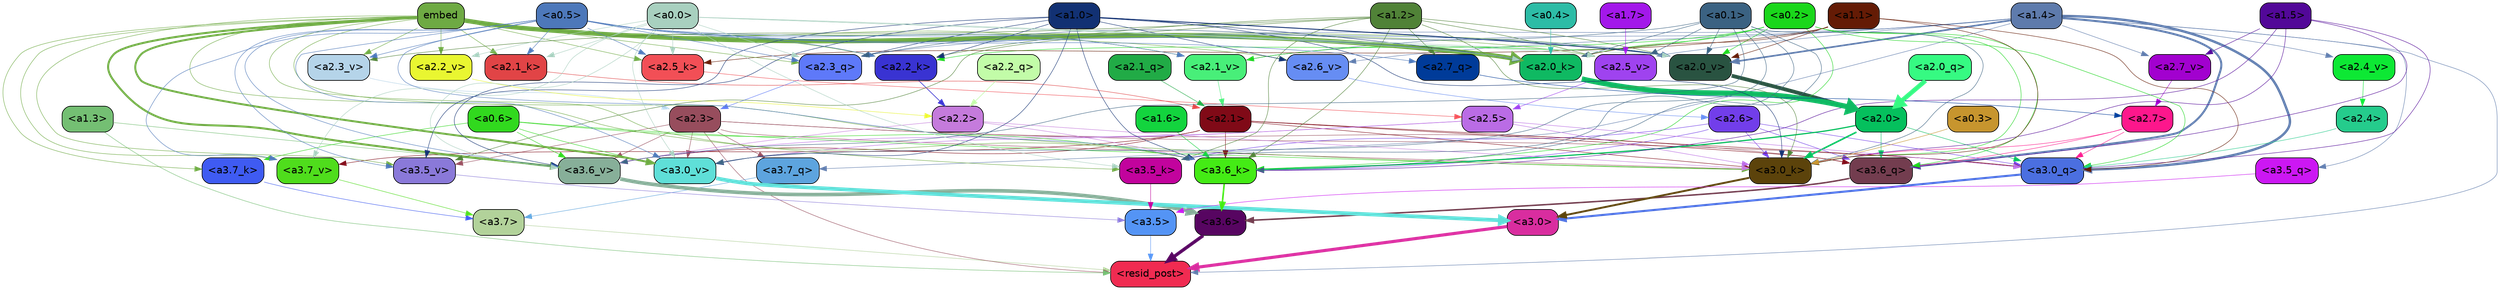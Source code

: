 strict digraph "" {
	graph [bgcolor=transparent,
		layout=dot,
		overlap=false,
		splines=true
	];
	"<a3.7>"	[color=black,
		fillcolor="#b2d29a",
		fontname=Helvetica,
		shape=box,
		style="filled, rounded"];
	"<resid_post>"	[color=black,
		fillcolor="#f02b51",
		fontname=Helvetica,
		shape=box,
		style="filled, rounded"];
	"<a3.7>" -> "<resid_post>"	[color="#b2d29a",
		penwidth=0.6239100098609924];
	"<a3.6>"	[color=black,
		fillcolor="#570561",
		fontname=Helvetica,
		shape=box,
		style="filled, rounded"];
	"<a3.6>" -> "<resid_post>"	[color="#570561",
		penwidth=4.569062113761902];
	"<a3.5>"	[color=black,
		fillcolor="#5494f5",
		fontname=Helvetica,
		shape=box,
		style="filled, rounded"];
	"<a3.5>" -> "<resid_post>"	[color="#5494f5",
		penwidth=0.6];
	"<a3.0>"	[color=black,
		fillcolor="#d92d9f",
		fontname=Helvetica,
		shape=box,
		style="filled, rounded"];
	"<a3.0>" -> "<resid_post>"	[color="#d92d9f",
		penwidth=4.283544182777405];
	"<a2.3>"	[color=black,
		fillcolor="#974d5d",
		fontname=Helvetica,
		shape=box,
		style="filled, rounded"];
	"<a2.3>" -> "<resid_post>"	[color="#974d5d",
		penwidth=0.6];
	"<a3.7_q>"	[color=black,
		fillcolor="#5da4de",
		fontname=Helvetica,
		shape=box,
		style="filled, rounded"];
	"<a2.3>" -> "<a3.7_q>"	[color="#974d5d",
		penwidth=0.6];
	"<a3.6_q>"	[color=black,
		fillcolor="#733d4f",
		fontname=Helvetica,
		shape=box,
		style="filled, rounded"];
	"<a2.3>" -> "<a3.6_q>"	[color="#974d5d",
		penwidth=0.6];
	"<a3.0_q>"	[color=black,
		fillcolor="#4b6fe0",
		fontname=Helvetica,
		shape=box,
		style="filled, rounded"];
	"<a2.3>" -> "<a3.0_q>"	[color="#974d5d",
		penwidth=0.6];
	"<a3.0_k>"	[color=black,
		fillcolor="#5c430b",
		fontname=Helvetica,
		shape=box,
		style="filled, rounded"];
	"<a2.3>" -> "<a3.0_k>"	[color="#974d5d",
		penwidth=0.6];
	"<a3.6_v>"	[color=black,
		fillcolor="#87af99",
		fontname=Helvetica,
		shape=box,
		style="filled, rounded"];
	"<a2.3>" -> "<a3.6_v>"	[color="#974d5d",
		penwidth=0.6];
	"<a3.5_v>"	[color=black,
		fillcolor="#8a79d9",
		fontname=Helvetica,
		shape=box,
		style="filled, rounded"];
	"<a2.3>" -> "<a3.5_v>"	[color="#974d5d",
		penwidth=0.6];
	"<a3.0_v>"	[color=black,
		fillcolor="#5fdfd8",
		fontname=Helvetica,
		shape=box,
		style="filled, rounded"];
	"<a2.3>" -> "<a3.0_v>"	[color="#974d5d",
		penwidth=0.6];
	"<a1.4>"	[color=black,
		fillcolor="#5e7bac",
		fontname=Helvetica,
		shape=box,
		style="filled, rounded"];
	"<a1.4>" -> "<resid_post>"	[color="#5e7bac",
		penwidth=0.6];
	"<a1.4>" -> "<a3.7_q>"	[color="#5e7bac",
		penwidth=0.6];
	"<a1.4>" -> "<a3.6_q>"	[color="#5e7bac",
		penwidth=2.7934007048606873];
	"<a3.5_q>"	[color=black,
		fillcolor="#cc17f3",
		fontname=Helvetica,
		shape=box,
		style="filled, rounded"];
	"<a1.4>" -> "<a3.5_q>"	[color="#5e7bac",
		penwidth=0.6];
	"<a1.4>" -> "<a3.0_q>"	[color="#5e7bac",
		penwidth=3.340754985809326];
	"<a2.3_q>"	[color=black,
		fillcolor="#5e79f9",
		fontname=Helvetica,
		shape=box,
		style="filled, rounded"];
	"<a1.4>" -> "<a2.3_q>"	[color="#5e7bac",
		penwidth=0.6];
	"<a2.7_v>"	[color=black,
		fillcolor="#a201cf",
		fontname=Helvetica,
		shape=box,
		style="filled, rounded"];
	"<a1.4>" -> "<a2.7_v>"	[color="#5e7bac",
		penwidth=0.6];
	"<a2.6_v>"	[color=black,
		fillcolor="#668df3",
		fontname=Helvetica,
		shape=box,
		style="filled, rounded"];
	"<a1.4>" -> "<a2.6_v>"	[color="#5e7bac",
		penwidth=0.6];
	"<a2.5_v>"	[color=black,
		fillcolor="#9f43ef",
		fontname=Helvetica,
		shape=box,
		style="filled, rounded"];
	"<a1.4>" -> "<a2.5_v>"	[color="#5e7bac",
		penwidth=0.6];
	"<a2.4_v>"	[color=black,
		fillcolor="#0de834",
		fontname=Helvetica,
		shape=box,
		style="filled, rounded"];
	"<a1.4>" -> "<a2.4_v>"	[color="#5e7bac",
		penwidth=0.6];
	"<a2.1_v>"	[color=black,
		fillcolor="#48ef79",
		fontname=Helvetica,
		shape=box,
		style="filled, rounded"];
	"<a1.4>" -> "<a2.1_v>"	[color="#5e7bac",
		penwidth=0.6];
	"<a2.0_v>"	[color=black,
		fillcolor="#295341",
		fontname=Helvetica,
		shape=box,
		style="filled, rounded"];
	"<a1.4>" -> "<a2.0_v>"	[color="#5e7bac",
		penwidth=2.268759250640869];
	"<a1.3>"	[color=black,
		fillcolor="#74bf73",
		fontname=Helvetica,
		shape=box,
		style="filled, rounded"];
	"<a1.3>" -> "<resid_post>"	[color="#74bf73",
		penwidth=0.6];
	"<a1.3>" -> "<a3.6_v>"	[color="#74bf73",
		penwidth=0.6];
	"<a3.7_q>" -> "<a3.7>"	[color="#5da4de",
		penwidth=0.6];
	"<a3.6_q>" -> "<a3.6>"	[color="#733d4f",
		penwidth=2.0347584784030914];
	"<a3.5_q>" -> "<a3.5>"	[color="#cc17f3",
		penwidth=0.6];
	"<a3.0_q>" -> "<a3.0>"	[color="#4b6fe0",
		penwidth=2.8635367155075073];
	"<a3.7_k>"	[color=black,
		fillcolor="#3f5bf2",
		fontname=Helvetica,
		shape=box,
		style="filled, rounded"];
	"<a3.7_k>" -> "<a3.7>"	[color="#3f5bf2",
		penwidth=0.6];
	"<a3.6_k>"	[color=black,
		fillcolor="#44eb15",
		fontname=Helvetica,
		shape=box,
		style="filled, rounded"];
	"<a3.6_k>" -> "<a3.6>"	[color="#44eb15",
		penwidth=2.1760786175727844];
	"<a3.5_k>"	[color=black,
		fillcolor="#c2039d",
		fontname=Helvetica,
		shape=box,
		style="filled, rounded"];
	"<a3.5_k>" -> "<a3.5>"	[color="#c2039d",
		penwidth=0.6];
	"<a3.0_k>" -> "<a3.0>"	[color="#5c430b",
		penwidth=2.632905662059784];
	"<a3.7_v>"	[color=black,
		fillcolor="#4fdd1c",
		fontname=Helvetica,
		shape=box,
		style="filled, rounded"];
	"<a3.7_v>" -> "<a3.7>"	[color="#4fdd1c",
		penwidth=0.6];
	"<a3.6_v>" -> "<a3.6>"	[color="#87af99",
		penwidth=4.981305837631226];
	"<a3.5_v>" -> "<a3.5>"	[color="#8a79d9",
		penwidth=0.6];
	"<a3.0_v>" -> "<a3.0>"	[color="#5fdfd8",
		penwidth=5.168330669403076];
	"<a2.7>"	[color=black,
		fillcolor="#fd178c",
		fontname=Helvetica,
		shape=box,
		style="filled, rounded"];
	"<a2.7>" -> "<a3.6_q>"	[color="#fd178c",
		penwidth=0.6];
	"<a2.7>" -> "<a3.0_q>"	[color="#fd178c",
		penwidth=0.6];
	"<a2.7>" -> "<a3.0_k>"	[color="#fd178c",
		penwidth=0.6];
	"<a2.6>"	[color=black,
		fillcolor="#723eea",
		fontname=Helvetica,
		shape=box,
		style="filled, rounded"];
	"<a2.6>" -> "<a3.6_q>"	[color="#723eea",
		penwidth=0.6];
	"<a2.6>" -> "<a3.0_q>"	[color="#723eea",
		penwidth=0.6];
	"<a2.6>" -> "<a3.6_k>"	[color="#723eea",
		penwidth=0.6];
	"<a2.6>" -> "<a3.5_k>"	[color="#723eea",
		penwidth=0.6];
	"<a2.6>" -> "<a3.0_k>"	[color="#723eea",
		penwidth=0.6];
	"<a2.1>"	[color=black,
		fillcolor="#800a17",
		fontname=Helvetica,
		shape=box,
		style="filled, rounded"];
	"<a2.1>" -> "<a3.6_q>"	[color="#800a17",
		penwidth=0.6];
	"<a2.1>" -> "<a3.0_q>"	[color="#800a17",
		penwidth=0.6];
	"<a2.1>" -> "<a3.6_k>"	[color="#800a17",
		penwidth=0.6];
	"<a2.1>" -> "<a3.0_k>"	[color="#800a17",
		penwidth=0.6];
	"<a2.1>" -> "<a3.7_v>"	[color="#800a17",
		penwidth=0.6];
	"<a2.1>" -> "<a3.6_v>"	[color="#800a17",
		penwidth=0.6];
	"<a2.0>"	[color=black,
		fillcolor="#05c05d",
		fontname=Helvetica,
		shape=box,
		style="filled, rounded"];
	"<a2.0>" -> "<a3.6_q>"	[color="#05c05d",
		penwidth=0.6];
	"<a2.0>" -> "<a3.0_q>"	[color="#05c05d",
		penwidth=0.6];
	"<a2.0>" -> "<a3.6_k>"	[color="#05c05d",
		penwidth=1.6382827460765839];
	"<a2.0>" -> "<a3.0_k>"	[color="#05c05d",
		penwidth=2.161143198609352];
	"<a1.5>"	[color=black,
		fillcolor="#520898",
		fontname=Helvetica,
		shape=box,
		style="filled, rounded"];
	"<a1.5>" -> "<a3.6_q>"	[color="#520898",
		penwidth=0.6];
	"<a1.5>" -> "<a3.0_q>"	[color="#520898",
		penwidth=0.6];
	"<a1.5>" -> "<a3.6_k>"	[color="#520898",
		penwidth=0.6];
	"<a1.5>" -> "<a3.0_k>"	[color="#520898",
		penwidth=0.6];
	"<a1.5>" -> "<a2.7_v>"	[color="#520898",
		penwidth=0.6];
	"<a0.2>"	[color=black,
		fillcolor="#1ad71b",
		fontname=Helvetica,
		shape=box,
		style="filled, rounded"];
	"<a0.2>" -> "<a3.6_q>"	[color="#1ad71b",
		penwidth=0.6];
	"<a0.2>" -> "<a3.0_q>"	[color="#1ad71b",
		penwidth=0.6];
	"<a0.2>" -> "<a3.6_k>"	[color="#1ad71b",
		penwidth=0.6];
	"<a0.2>" -> "<a3.0_k>"	[color="#1ad71b",
		penwidth=0.6];
	"<a2.2_k>"	[color=black,
		fillcolor="#3933d2",
		fontname=Helvetica,
		shape=box,
		style="filled, rounded"];
	"<a0.2>" -> "<a2.2_k>"	[color="#1ad71b",
		penwidth=0.6];
	"<a2.0_k>"	[color=black,
		fillcolor="#0fb962",
		fontname=Helvetica,
		shape=box,
		style="filled, rounded"];
	"<a0.2>" -> "<a2.0_k>"	[color="#1ad71b",
		penwidth=0.6];
	"<a0.2>" -> "<a2.1_v>"	[color="#1ad71b",
		penwidth=0.6];
	"<a0.2>" -> "<a2.0_v>"	[color="#1ad71b",
		penwidth=0.6];
	"<a2.5>"	[color=black,
		fillcolor="#ba6ce5",
		fontname=Helvetica,
		shape=box,
		style="filled, rounded"];
	"<a2.5>" -> "<a3.0_q>"	[color="#ba6ce5",
		penwidth=0.6];
	"<a2.5>" -> "<a3.0_k>"	[color="#ba6ce5",
		penwidth=0.6];
	"<a2.5>" -> "<a3.6_v>"	[color="#ba6ce5",
		penwidth=0.6];
	"<a2.5>" -> "<a3.0_v>"	[color="#ba6ce5",
		penwidth=0.6];
	"<a2.4>"	[color=black,
		fillcolor="#25cc8c",
		fontname=Helvetica,
		shape=box,
		style="filled, rounded"];
	"<a2.4>" -> "<a3.0_q>"	[color="#25cc8c",
		penwidth=0.6];
	"<a1.1>"	[color=black,
		fillcolor="#641b05",
		fontname=Helvetica,
		shape=box,
		style="filled, rounded"];
	"<a1.1>" -> "<a3.0_q>"	[color="#641b05",
		penwidth=0.6];
	"<a1.1>" -> "<a3.0_k>"	[color="#641b05",
		penwidth=0.6];
	"<a2.5_k>"	[color=black,
		fillcolor="#f24f56",
		fontname=Helvetica,
		shape=box,
		style="filled, rounded"];
	"<a1.1>" -> "<a2.5_k>"	[color="#641b05",
		penwidth=0.6];
	"<a1.1>" -> "<a2.0_k>"	[color="#641b05",
		penwidth=0.6];
	"<a1.1>" -> "<a2.0_v>"	[color="#641b05",
		penwidth=0.6];
	"<a0.6>"	[color=black,
		fillcolor="#31d91e",
		fontname=Helvetica,
		shape=box,
		style="filled, rounded"];
	"<a0.6>" -> "<a3.7_k>"	[color="#31d91e",
		penwidth=0.6];
	"<a0.6>" -> "<a3.6_k>"	[color="#31d91e",
		penwidth=0.6];
	"<a0.6>" -> "<a3.0_k>"	[color="#31d91e",
		penwidth=0.6];
	"<a0.6>" -> "<a3.6_v>"	[color="#31d91e",
		penwidth=0.6];
	"<a0.6>" -> "<a3.0_v>"	[color="#31d91e",
		penwidth=0.6];
	embed	[color=black,
		fillcolor="#6eaa43",
		fontname=Helvetica,
		shape=box,
		style="filled, rounded"];
	embed -> "<a3.7_k>"	[color="#6eaa43",
		penwidth=0.6];
	embed -> "<a3.6_k>"	[color="#6eaa43",
		penwidth=0.6];
	embed -> "<a3.5_k>"	[color="#6eaa43",
		penwidth=0.6];
	embed -> "<a3.0_k>"	[color="#6eaa43",
		penwidth=0.6];
	embed -> "<a3.7_v>"	[color="#6eaa43",
		penwidth=0.6];
	embed -> "<a3.6_v>"	[color="#6eaa43",
		penwidth=2.7825746536254883];
	embed -> "<a3.5_v>"	[color="#6eaa43",
		penwidth=0.6];
	embed -> "<a3.0_v>"	[color="#6eaa43",
		penwidth=2.6950180530548096];
	embed -> "<a2.3_q>"	[color="#6eaa43",
		penwidth=0.6];
	embed -> "<a2.5_k>"	[color="#6eaa43",
		penwidth=0.6];
	embed -> "<a2.2_k>"	[color="#6eaa43",
		penwidth=0.6698317527770996];
	"<a2.1_k>"	[color=black,
		fillcolor="#e14446",
		fontname=Helvetica,
		shape=box,
		style="filled, rounded"];
	embed -> "<a2.1_k>"	[color="#6eaa43",
		penwidth=0.6];
	embed -> "<a2.0_k>"	[color="#6eaa43",
		penwidth=6.12570995092392];
	embed -> "<a2.6_v>"	[color="#6eaa43",
		penwidth=0.6];
	embed -> "<a2.5_v>"	[color="#6eaa43",
		penwidth=0.6];
	"<a2.3_v>"	[color=black,
		fillcolor="#b5d4e9",
		fontname=Helvetica,
		shape=box,
		style="filled, rounded"];
	embed -> "<a2.3_v>"	[color="#6eaa43",
		penwidth=0.6];
	"<a2.2_v>"	[color=black,
		fillcolor="#e9f631",
		fontname=Helvetica,
		shape=box,
		style="filled, rounded"];
	embed -> "<a2.2_v>"	[color="#6eaa43",
		penwidth=0.6];
	embed -> "<a2.1_v>"	[color="#6eaa43",
		penwidth=0.6];
	embed -> "<a2.0_v>"	[color="#6eaa43",
		penwidth=0.6];
	"<a2.2>"	[color=black,
		fillcolor="#c57bdc",
		fontname=Helvetica,
		shape=box,
		style="filled, rounded"];
	"<a2.2>" -> "<a3.6_k>"	[color="#c57bdc",
		penwidth=0.6];
	"<a2.2>" -> "<a3.0_k>"	[color="#c57bdc",
		penwidth=0.6];
	"<a2.2>" -> "<a3.6_v>"	[color="#c57bdc",
		penwidth=0.6];
	"<a1.6>"	[color=black,
		fillcolor="#13d43e",
		fontname=Helvetica,
		shape=box,
		style="filled, rounded"];
	"<a1.6>" -> "<a3.6_k>"	[color="#13d43e",
		penwidth=0.6];
	"<a1.2>"	[color=black,
		fillcolor="#508237",
		fontname=Helvetica,
		shape=box,
		style="filled, rounded"];
	"<a1.2>" -> "<a3.6_k>"	[color="#508237",
		penwidth=0.6];
	"<a1.2>" -> "<a3.5_k>"	[color="#508237",
		penwidth=0.6];
	"<a1.2>" -> "<a3.0_k>"	[color="#508237",
		penwidth=0.6];
	"<a1.2>" -> "<a3.5_v>"	[color="#508237",
		penwidth=0.6];
	"<a2.7_q>"	[color=black,
		fillcolor="#003b99",
		fontname=Helvetica,
		shape=box,
		style="filled, rounded"];
	"<a1.2>" -> "<a2.7_q>"	[color="#508237",
		penwidth=0.6];
	"<a1.2>" -> "<a2.2_k>"	[color="#508237",
		penwidth=0.6];
	"<a1.2>" -> "<a2.5_v>"	[color="#508237",
		penwidth=0.6];
	"<a1.2>" -> "<a2.3_v>"	[color="#508237",
		penwidth=0.6];
	"<a1.2>" -> "<a2.0_v>"	[color="#508237",
		penwidth=0.6];
	"<a1.0>"	[color=black,
		fillcolor="#123173",
		fontname=Helvetica,
		shape=box,
		style="filled, rounded"];
	"<a1.0>" -> "<a3.6_k>"	[color="#123173",
		penwidth=0.6];
	"<a1.0>" -> "<a3.0_k>"	[color="#123173",
		penwidth=0.6];
	"<a1.0>" -> "<a3.6_v>"	[color="#123173",
		penwidth=0.6];
	"<a1.0>" -> "<a3.5_v>"	[color="#123173",
		penwidth=0.6];
	"<a1.0>" -> "<a3.0_v>"	[color="#123173",
		penwidth=0.6];
	"<a1.0>" -> "<a2.3_q>"	[color="#123173",
		penwidth=0.6];
	"<a1.0>" -> "<a2.2_k>"	[color="#123173",
		penwidth=0.6];
	"<a1.0>" -> "<a2.0_k>"	[color="#123173",
		penwidth=0.6];
	"<a1.0>" -> "<a2.6_v>"	[color="#123173",
		penwidth=0.6];
	"<a1.0>" -> "<a2.0_v>"	[color="#123173",
		penwidth=1.2213096618652344];
	"<a0.5>"	[color=black,
		fillcolor="#4d78ba",
		fontname=Helvetica,
		shape=box,
		style="filled, rounded"];
	"<a0.5>" -> "<a3.6_k>"	[color="#4d78ba",
		penwidth=0.6];
	"<a0.5>" -> "<a3.7_v>"	[color="#4d78ba",
		penwidth=0.6];
	"<a0.5>" -> "<a3.6_v>"	[color="#4d78ba",
		penwidth=0.6];
	"<a0.5>" -> "<a3.5_v>"	[color="#4d78ba",
		penwidth=0.6];
	"<a0.5>" -> "<a3.0_v>"	[color="#4d78ba",
		penwidth=0.6];
	"<a0.5>" -> "<a2.7_q>"	[color="#4d78ba",
		penwidth=0.6];
	"<a0.5>" -> "<a2.3_q>"	[color="#4d78ba",
		penwidth=0.6];
	"<a0.5>" -> "<a2.5_k>"	[color="#4d78ba",
		penwidth=0.6];
	"<a0.5>" -> "<a2.2_k>"	[color="#4d78ba",
		penwidth=0.6];
	"<a0.5>" -> "<a2.1_k>"	[color="#4d78ba",
		penwidth=0.6];
	"<a0.5>" -> "<a2.0_k>"	[color="#4d78ba",
		penwidth=0.6900839805603027];
	"<a0.5>" -> "<a2.3_v>"	[color="#4d78ba",
		penwidth=0.6];
	"<a0.5>" -> "<a2.1_v>"	[color="#4d78ba",
		penwidth=0.6];
	"<a0.5>" -> "<a2.0_v>"	[color="#4d78ba",
		penwidth=0.6];
	"<a0.1>"	[color=black,
		fillcolor="#3b6282",
		fontname=Helvetica,
		shape=box,
		style="filled, rounded"];
	"<a0.1>" -> "<a3.6_k>"	[color="#3b6282",
		penwidth=0.6];
	"<a0.1>" -> "<a3.5_k>"	[color="#3b6282",
		penwidth=0.6];
	"<a0.1>" -> "<a3.0_k>"	[color="#3b6282",
		penwidth=0.6];
	"<a0.1>" -> "<a3.6_v>"	[color="#3b6282",
		penwidth=0.6];
	"<a0.1>" -> "<a3.0_v>"	[color="#3b6282",
		penwidth=0.6];
	"<a0.1>" -> "<a2.3_q>"	[color="#3b6282",
		penwidth=0.6];
	"<a0.1>" -> "<a2.0_k>"	[color="#3b6282",
		penwidth=0.6];
	"<a0.1>" -> "<a2.5_v>"	[color="#3b6282",
		penwidth=0.6];
	"<a0.1>" -> "<a2.0_v>"	[color="#3b6282",
		penwidth=0.6];
	"<a0.0>"	[color=black,
		fillcolor="#a8d0bf",
		fontname=Helvetica,
		shape=box,
		style="filled, rounded"];
	"<a0.0>" -> "<a3.5_k>"	[color="#a8d0bf",
		penwidth=0.6];
	"<a0.0>" -> "<a3.7_v>"	[color="#a8d0bf",
		penwidth=0.6];
	"<a0.0>" -> "<a3.6_v>"	[color="#a8d0bf",
		penwidth=0.6];
	"<a0.0>" -> "<a3.0_v>"	[color="#a8d0bf",
		penwidth=0.6];
	"<a0.0>" -> "<a2.3_q>"	[color="#a8d0bf",
		penwidth=0.6];
	"<a0.0>" -> "<a2.5_k>"	[color="#a8d0bf",
		penwidth=0.6];
	"<a0.0>" -> "<a2.1_k>"	[color="#a8d0bf",
		penwidth=0.6];
	"<a0.0>" -> "<a2.0_k>"	[color="#a8d0bf",
		penwidth=0.6];
	"<a0.0>" -> "<a2.5_v>"	[color="#a8d0bf",
		penwidth=0.6];
	"<a0.0>" -> "<a2.2_v>"	[color="#a8d0bf",
		penwidth=0.6];
	"<a0.0>" -> "<a2.0_v>"	[color="#a8d0bf",
		penwidth=0.6];
	"<a0.3>"	[color=black,
		fillcolor="#c7952e",
		fontname=Helvetica,
		shape=box,
		style="filled, rounded"];
	"<a0.3>" -> "<a3.0_k>"	[color="#c7952e",
		penwidth=0.6];
	"<a2.7_q>" -> "<a2.7>"	[color="#003b99",
		penwidth=0.6];
	"<a2.3_q>" -> "<a2.3>"	[color="#5e79f9",
		penwidth=0.6];
	"<a2.2_q>"	[color=black,
		fillcolor="#c2fca8",
		fontname=Helvetica,
		shape=box,
		style="filled, rounded"];
	"<a2.2_q>" -> "<a2.2>"	[color="#c2fca8",
		penwidth=0.7553567886352539];
	"<a2.1_q>"	[color=black,
		fillcolor="#21ab46",
		fontname=Helvetica,
		shape=box,
		style="filled, rounded"];
	"<a2.1_q>" -> "<a2.1>"	[color="#21ab46",
		penwidth=0.6];
	"<a2.0_q>"	[color=black,
		fillcolor="#36fa82",
		fontname=Helvetica,
		shape=box,
		style="filled, rounded"];
	"<a2.0_q>" -> "<a2.0>"	[color="#36fa82",
		penwidth=6.256794691085815];
	"<a2.5_k>" -> "<a2.5>"	[color="#f24f56",
		penwidth=0.6];
	"<a2.2_k>" -> "<a2.2>"	[color="#3933d2",
		penwidth=0.8854708671569824];
	"<a2.1_k>" -> "<a2.1>"	[color="#e14446",
		penwidth=0.6];
	"<a2.0_k>" -> "<a2.0>"	[color="#0fb962",
		penwidth=7.231504917144775];
	"<a2.7_v>" -> "<a2.7>"	[color="#a201cf",
		penwidth=0.6];
	"<a2.6_v>" -> "<a2.6>"	[color="#668df3",
		penwidth=0.6];
	"<a2.5_v>" -> "<a2.5>"	[color="#9f43ef",
		penwidth=0.6];
	"<a2.4_v>" -> "<a2.4>"	[color="#0de834",
		penwidth=0.6];
	"<a2.3_v>" -> "<a2.3>"	[color="#b5d4e9",
		penwidth=0.6];
	"<a2.2_v>" -> "<a2.2>"	[color="#e9f631",
		penwidth=0.6];
	"<a2.1_v>" -> "<a2.1>"	[color="#48ef79",
		penwidth=0.6];
	"<a2.0_v>" -> "<a2.0>"	[color="#295341",
		penwidth=5.231471925973892];
	"<a0.4>"	[color=black,
		fillcolor="#2dbca6",
		fontname=Helvetica,
		shape=box,
		style="filled, rounded"];
	"<a0.4>" -> "<a2.0_k>"	[color="#2dbca6",
		penwidth=0.6];
	"<a1.7>"	[color=black,
		fillcolor="#a318ea",
		fontname=Helvetica,
		shape=box,
		style="filled, rounded"];
	"<a1.7>" -> "<a2.5_v>"	[color="#a318ea",
		penwidth=0.6];
}
